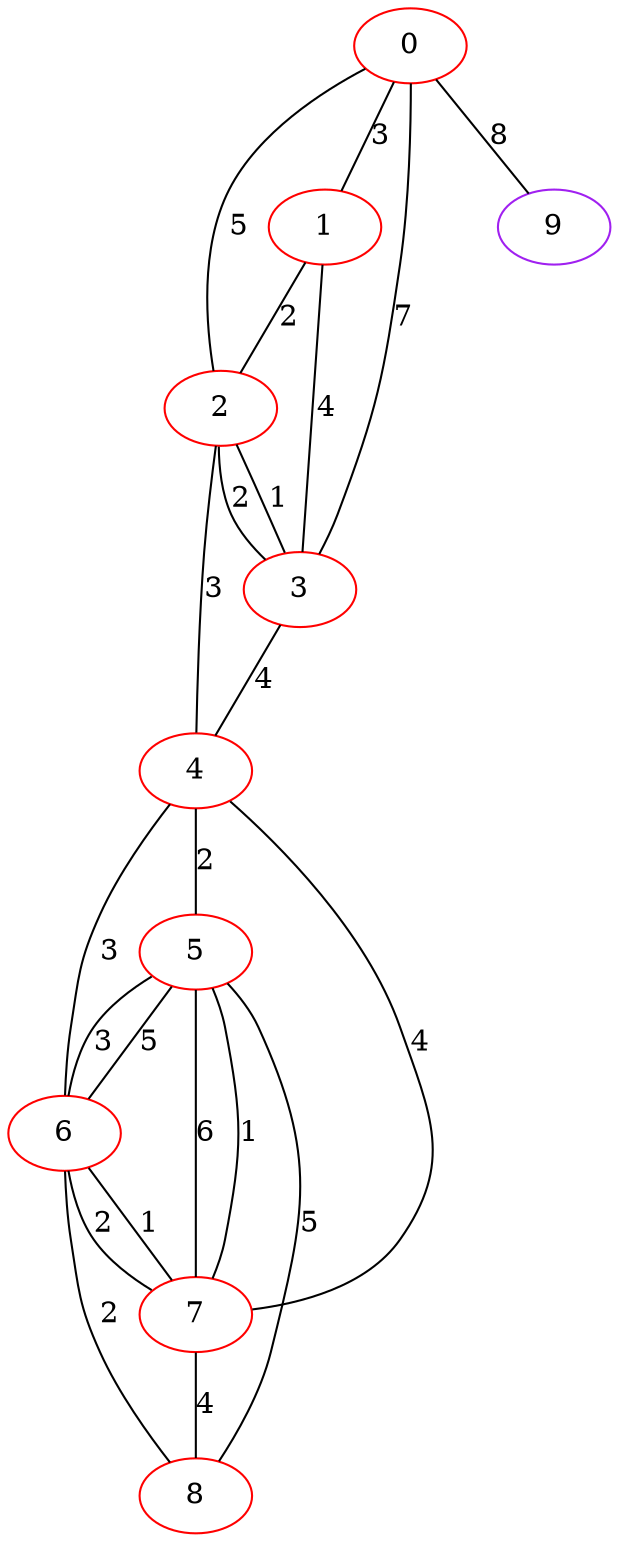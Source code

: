 graph "" {
0 [color=red, weight=1];
1 [color=red, weight=1];
2 [color=red, weight=1];
3 [color=red, weight=1];
4 [color=red, weight=1];
5 [color=red, weight=1];
6 [color=red, weight=1];
7 [color=red, weight=1];
8 [color=red, weight=1];
9 [color=purple, weight=4];
0 -- 1  [key=0, label=3];
0 -- 2  [key=0, label=5];
0 -- 3  [key=0, label=7];
0 -- 9  [key=0, label=8];
1 -- 2  [key=0, label=2];
1 -- 3  [key=0, label=4];
2 -- 3  [key=0, label=1];
2 -- 3  [key=1, label=2];
2 -- 4  [key=0, label=3];
3 -- 4  [key=0, label=4];
4 -- 5  [key=0, label=2];
4 -- 6  [key=0, label=3];
4 -- 7  [key=0, label=4];
5 -- 8  [key=0, label=5];
5 -- 6  [key=0, label=5];
5 -- 6  [key=1, label=3];
5 -- 7  [key=0, label=6];
5 -- 7  [key=1, label=1];
6 -- 8  [key=0, label=2];
6 -- 7  [key=0, label=1];
6 -- 7  [key=1, label=2];
7 -- 8  [key=0, label=4];
}
